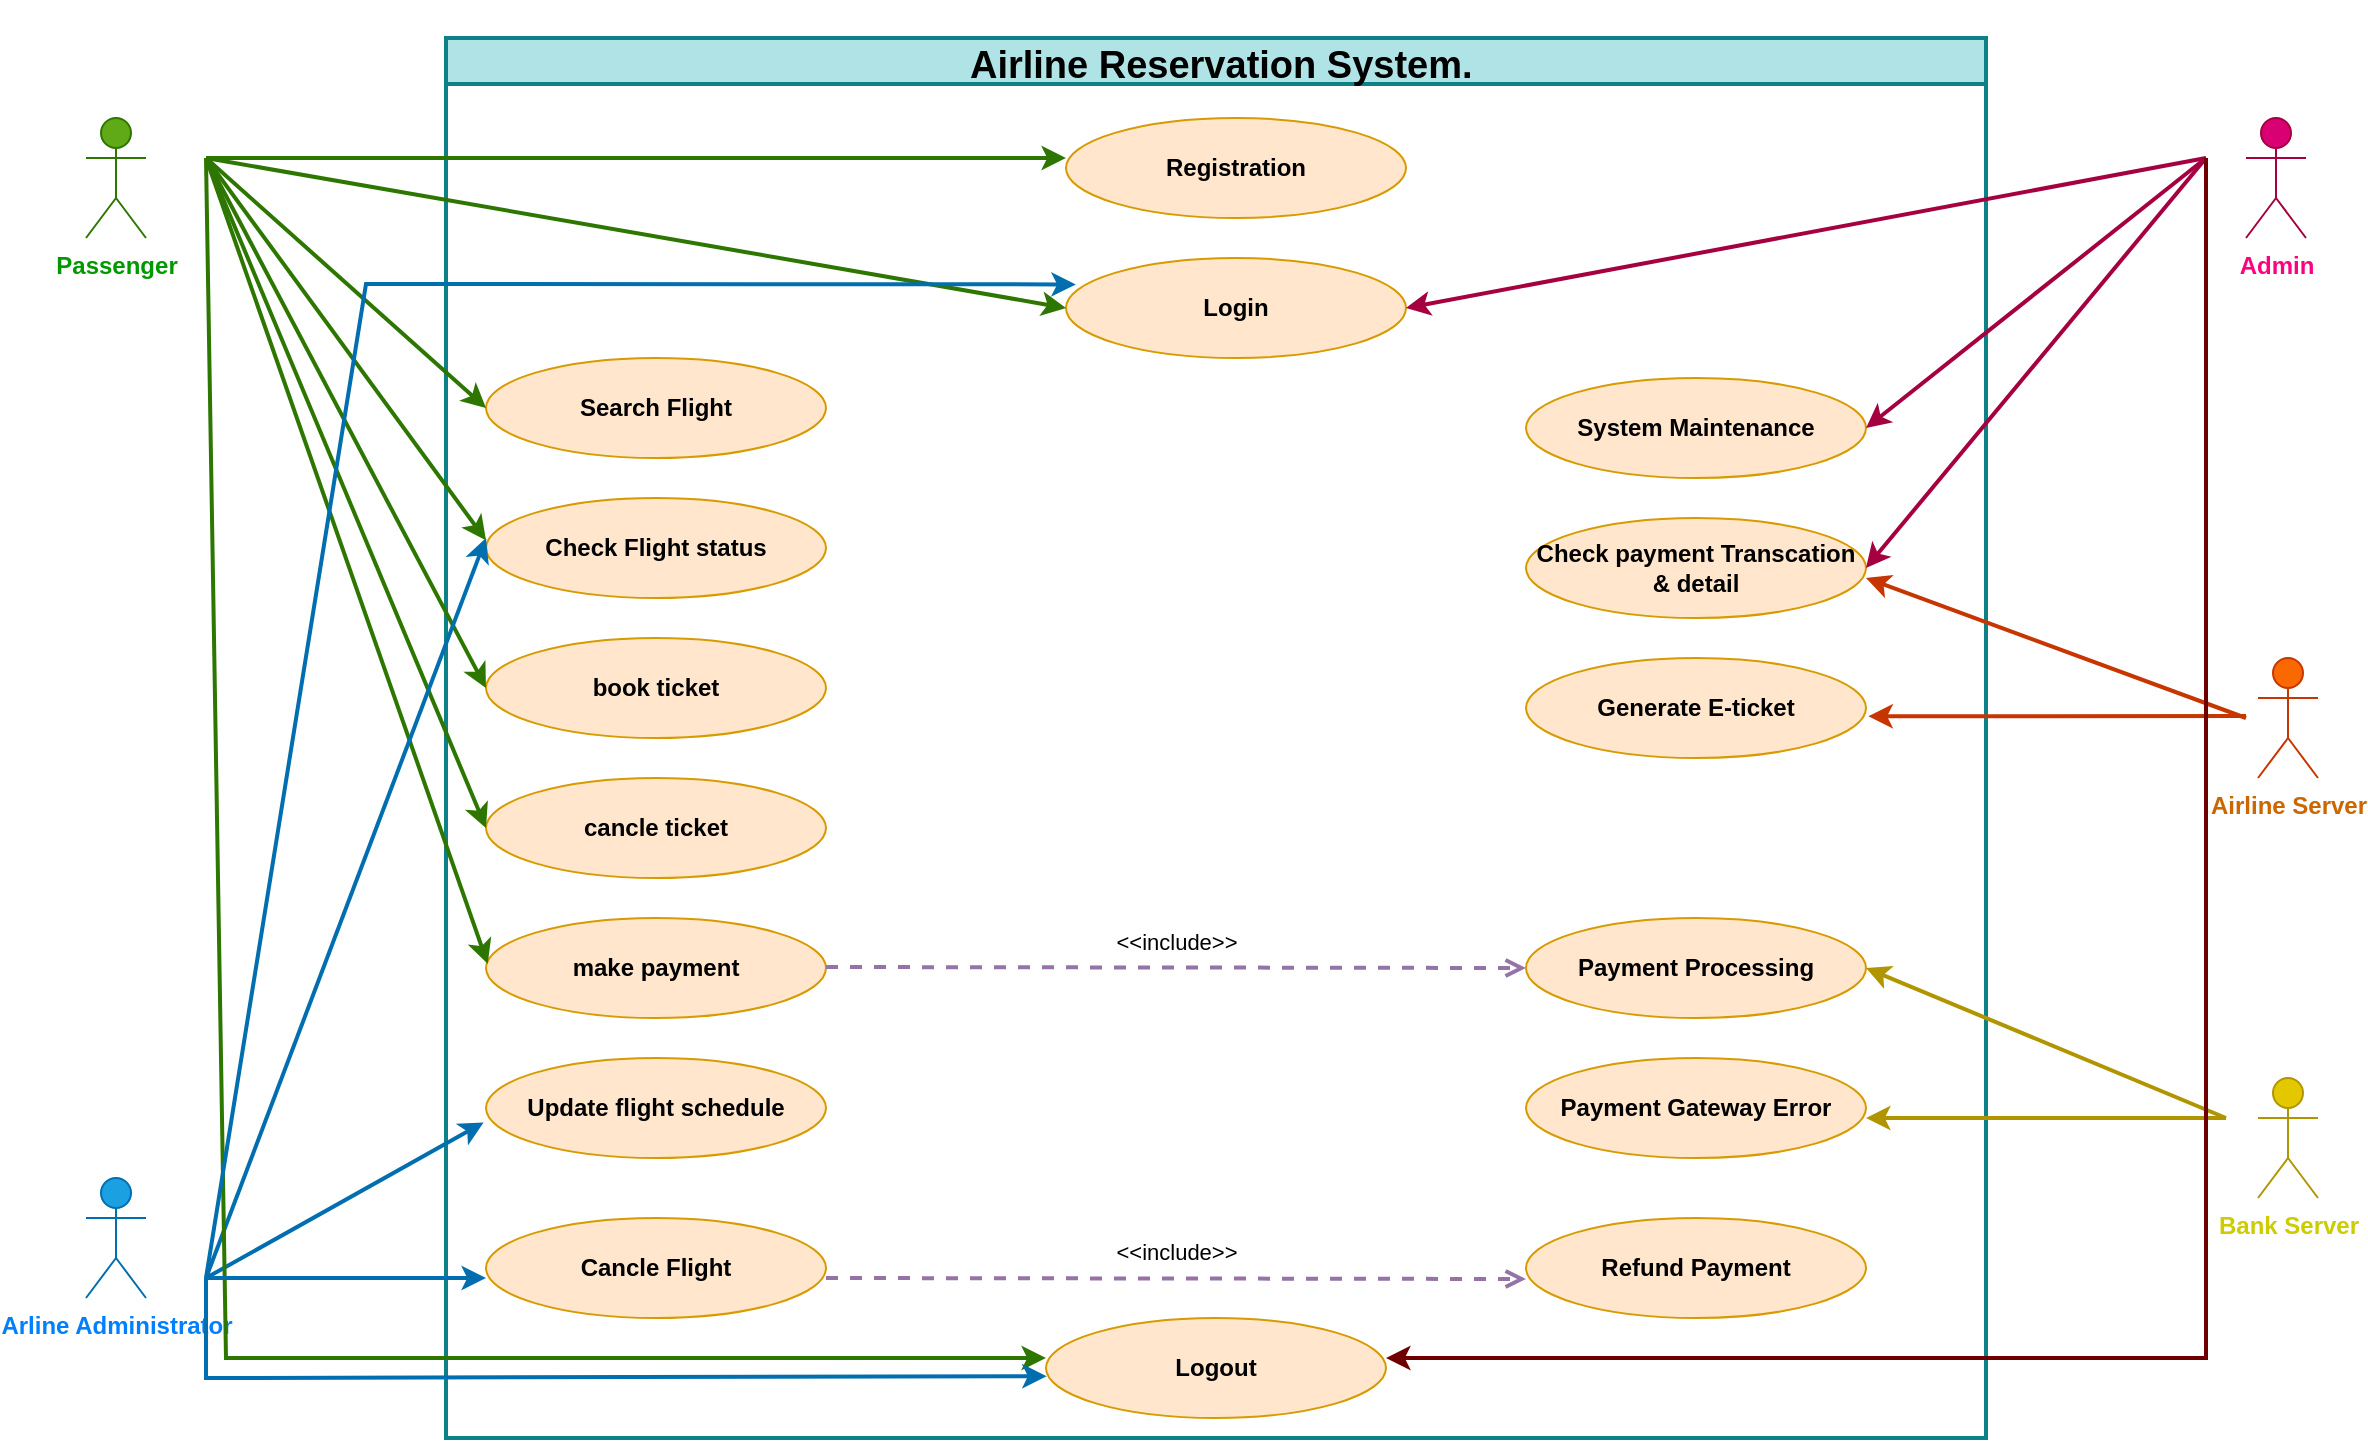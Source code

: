 <mxfile version="23.0.2" type="device">
  <diagram name="Page-1" id="qoPSK3_bSVM6c5hKkzRn">
    <mxGraphModel dx="1036" dy="606" grid="1" gridSize="10" guides="1" tooltips="1" connect="1" arrows="1" fold="1" page="1" pageScale="1" pageWidth="15000" pageHeight="15000" math="0" shadow="0">
      <root>
        <mxCell id="0" />
        <mxCell id="1" parent="0" />
        <mxCell id="u_31ab_1VjcwzQLcm0ZK-1" value="&lt;h1 style=&quot;&quot; class=&quot;template-name-title&quot;&gt;&lt;font style=&quot;font-size: 19px;&quot;&gt;&amp;nbsp;Airline Reservation System.&lt;/font&gt;&lt;/h1&gt;" style="swimlane;whiteSpace=wrap;html=1;fontStyle=1;fillColor=#b0e3e6;strokeColor=#0e8088;strokeWidth=2;" parent="1" vertex="1">
          <mxGeometry x="7070" y="5300" width="770" height="700" as="geometry" />
        </mxCell>
        <mxCell id="u_31ab_1VjcwzQLcm0ZK-2" value="Registration" style="ellipse;whiteSpace=wrap;html=1;fontStyle=1;fillColor=#ffe6cc;strokeColor=#d79b00;" parent="u_31ab_1VjcwzQLcm0ZK-1" vertex="1">
          <mxGeometry x="310" y="40" width="170" height="50" as="geometry" />
        </mxCell>
        <mxCell id="u_31ab_1VjcwzQLcm0ZK-26" value="Login" style="ellipse;whiteSpace=wrap;html=1;fontStyle=1;fillColor=#ffe6cc;strokeColor=#d79b00;" parent="u_31ab_1VjcwzQLcm0ZK-1" vertex="1">
          <mxGeometry x="310" y="110" width="170" height="50" as="geometry" />
        </mxCell>
        <mxCell id="u_31ab_1VjcwzQLcm0ZK-27" value="Logout" style="ellipse;whiteSpace=wrap;html=1;fontStyle=1;fillColor=#ffe6cc;strokeColor=#d79b00;" parent="u_31ab_1VjcwzQLcm0ZK-1" vertex="1">
          <mxGeometry x="300" y="640" width="170" height="50" as="geometry" />
        </mxCell>
        <mxCell id="u_31ab_1VjcwzQLcm0ZK-29" value="Search Flight" style="ellipse;whiteSpace=wrap;html=1;fontStyle=1;fillColor=#ffe6cc;strokeColor=#d79b00;" parent="u_31ab_1VjcwzQLcm0ZK-1" vertex="1">
          <mxGeometry x="20" y="160" width="170" height="50" as="geometry" />
        </mxCell>
        <mxCell id="u_31ab_1VjcwzQLcm0ZK-30" value="Check Flight status" style="ellipse;whiteSpace=wrap;html=1;fontStyle=1;fillColor=#ffe6cc;strokeColor=#d79b00;" parent="u_31ab_1VjcwzQLcm0ZK-1" vertex="1">
          <mxGeometry x="20" y="230" width="170" height="50" as="geometry" />
        </mxCell>
        <mxCell id="u_31ab_1VjcwzQLcm0ZK-37" value="book ticket" style="ellipse;whiteSpace=wrap;html=1;fontStyle=1;fillColor=#ffe6cc;strokeColor=#d79b00;" parent="u_31ab_1VjcwzQLcm0ZK-1" vertex="1">
          <mxGeometry x="20" y="300" width="170" height="50" as="geometry" />
        </mxCell>
        <mxCell id="u_31ab_1VjcwzQLcm0ZK-38" value="make payment" style="ellipse;whiteSpace=wrap;html=1;fontStyle=1;fillColor=#ffe6cc;strokeColor=#d79b00;" parent="u_31ab_1VjcwzQLcm0ZK-1" vertex="1">
          <mxGeometry x="20" y="440" width="170" height="50" as="geometry" />
        </mxCell>
        <mxCell id="u_31ab_1VjcwzQLcm0ZK-39" value="cancle ticket" style="ellipse;whiteSpace=wrap;html=1;fontStyle=1;fillColor=#ffe6cc;strokeColor=#d79b00;" parent="u_31ab_1VjcwzQLcm0ZK-1" vertex="1">
          <mxGeometry x="20" y="370" width="170" height="50" as="geometry" />
        </mxCell>
        <mxCell id="u_31ab_1VjcwzQLcm0ZK-42" value="Update flight schedule" style="ellipse;whiteSpace=wrap;html=1;fontStyle=1;fillColor=#ffe6cc;strokeColor=#d79b00;" parent="u_31ab_1VjcwzQLcm0ZK-1" vertex="1">
          <mxGeometry x="20" y="510" width="170" height="50" as="geometry" />
        </mxCell>
        <mxCell id="u_31ab_1VjcwzQLcm0ZK-44" value="System Maintenance" style="ellipse;whiteSpace=wrap;html=1;fontStyle=1;fillColor=#ffe6cc;strokeColor=#d79b00;" parent="u_31ab_1VjcwzQLcm0ZK-1" vertex="1">
          <mxGeometry x="540" y="170" width="170" height="50" as="geometry" />
        </mxCell>
        <mxCell id="u_31ab_1VjcwzQLcm0ZK-46" value="Check payment Transcation &amp;amp; detail" style="ellipse;whiteSpace=wrap;html=1;fontStyle=1;fillColor=#ffe6cc;strokeColor=#d79b00;" parent="u_31ab_1VjcwzQLcm0ZK-1" vertex="1">
          <mxGeometry x="540" y="240" width="170" height="50" as="geometry" />
        </mxCell>
        <mxCell id="u_31ab_1VjcwzQLcm0ZK-48" value="Generate E-ticket" style="ellipse;whiteSpace=wrap;html=1;fontStyle=1;fillColor=#ffe6cc;strokeColor=#d79b00;" parent="u_31ab_1VjcwzQLcm0ZK-1" vertex="1">
          <mxGeometry x="540" y="310" width="170" height="50" as="geometry" />
        </mxCell>
        <mxCell id="u_31ab_1VjcwzQLcm0ZK-50" value="Payment Processing" style="ellipse;whiteSpace=wrap;html=1;fontStyle=1;fillColor=#ffe6cc;strokeColor=#d79b00;" parent="u_31ab_1VjcwzQLcm0ZK-1" vertex="1">
          <mxGeometry x="540" y="440" width="170" height="50" as="geometry" />
        </mxCell>
        <mxCell id="u_31ab_1VjcwzQLcm0ZK-51" value="&lt;strong&gt;Payment Gateway Error&lt;/strong&gt;" style="ellipse;whiteSpace=wrap;html=1;fontStyle=1;fillColor=#ffe6cc;strokeColor=#d79b00;" parent="u_31ab_1VjcwzQLcm0ZK-1" vertex="1">
          <mxGeometry x="540" y="510" width="170" height="50" as="geometry" />
        </mxCell>
        <mxCell id="u_31ab_1VjcwzQLcm0ZK-52" value="&amp;lt;&amp;lt;include&amp;gt;&amp;gt;" style="html=1;verticalAlign=bottom;labelBackgroundColor=none;endArrow=open;endFill=0;dashed=1;rounded=0;entryX=0;entryY=0.5;entryDx=0;entryDy=0;fillColor=#e1d5e7;strokeColor=#9673a6;strokeWidth=2;" parent="u_31ab_1VjcwzQLcm0ZK-1" target="u_31ab_1VjcwzQLcm0ZK-50" edge="1">
          <mxGeometry y="5" width="160" relative="1" as="geometry">
            <mxPoint x="190" y="464.5" as="sourcePoint" />
            <mxPoint x="350" y="464.5" as="targetPoint" />
            <mxPoint y="1" as="offset" />
          </mxGeometry>
        </mxCell>
        <mxCell id="u_31ab_1VjcwzQLcm0ZK-56" value="" style="endArrow=classic;html=1;rounded=0;entryX=0.006;entryY=0.623;entryDx=0;entryDy=0;entryPerimeter=0;fillColor=#60a917;strokeColor=#2D7600;strokeWidth=2;" parent="u_31ab_1VjcwzQLcm0ZK-1" edge="1">
          <mxGeometry width="50" height="50" relative="1" as="geometry">
            <mxPoint x="-120" y="60" as="sourcePoint" />
            <mxPoint x="20" y="251.15" as="targetPoint" />
          </mxGeometry>
        </mxCell>
        <mxCell id="u_31ab_1VjcwzQLcm0ZK-66" value="" style="endArrow=classic;html=1;rounded=0;fillColor=#e3c800;strokeColor=#B09500;strokeWidth=2;" parent="u_31ab_1VjcwzQLcm0ZK-1" edge="1">
          <mxGeometry width="50" height="50" relative="1" as="geometry">
            <mxPoint x="890" y="540" as="sourcePoint" />
            <mxPoint x="710" y="540" as="targetPoint" />
          </mxGeometry>
        </mxCell>
        <mxCell id="u_31ab_1VjcwzQLcm0ZK-69" value="Cancle Flight" style="ellipse;whiteSpace=wrap;html=1;fontStyle=1;fillColor=#ffe6cc;strokeColor=#d79b00;" parent="u_31ab_1VjcwzQLcm0ZK-1" vertex="1">
          <mxGeometry x="20" y="590" width="170" height="50" as="geometry" />
        </mxCell>
        <mxCell id="u_31ab_1VjcwzQLcm0ZK-76" value="Refund Payment" style="ellipse;whiteSpace=wrap;html=1;fontStyle=1;fillColor=#ffe6cc;strokeColor=#d79b00;" parent="u_31ab_1VjcwzQLcm0ZK-1" vertex="1">
          <mxGeometry x="540" y="590" width="170" height="50" as="geometry" />
        </mxCell>
        <mxCell id="u_31ab_1VjcwzQLcm0ZK-77" value="&amp;lt;&amp;lt;include&amp;gt;&amp;gt;" style="html=1;verticalAlign=bottom;labelBackgroundColor=none;endArrow=open;endFill=0;dashed=1;rounded=0;entryX=0;entryY=0.5;entryDx=0;entryDy=0;strokeWidth=2;fillColor=#e1d5e7;strokeColor=#9673a6;" parent="u_31ab_1VjcwzQLcm0ZK-1" edge="1">
          <mxGeometry y="5" width="160" relative="1" as="geometry">
            <mxPoint x="190" y="620" as="sourcePoint" />
            <mxPoint x="540" y="620.5" as="targetPoint" />
            <mxPoint y="1" as="offset" />
          </mxGeometry>
        </mxCell>
        <mxCell id="u_31ab_1VjcwzQLcm0ZK-24" value="&lt;b style=&quot;&quot;&gt;&lt;font color=&quot;#009900&quot;&gt;Passenger&lt;/font&gt;&lt;/b&gt;" style="shape=umlActor;verticalLabelPosition=bottom;verticalAlign=top;html=1;outlineConnect=0;fillColor=#60a917;fontColor=#ffffff;strokeColor=#2D7600;" parent="1" vertex="1">
          <mxGeometry x="6890" y="5340" width="30" height="60" as="geometry" />
        </mxCell>
        <mxCell id="u_31ab_1VjcwzQLcm0ZK-41" value="&lt;b&gt;&lt;font color=&quot;#007fff&quot;&gt;Arline Administrator&lt;/font&gt;&lt;/b&gt;" style="shape=umlActor;verticalLabelPosition=bottom;verticalAlign=top;html=1;outlineConnect=0;fillColor=#1ba1e2;fontColor=#ffffff;strokeColor=#006EAF;" parent="1" vertex="1">
          <mxGeometry x="6890" y="5870" width="30" height="60" as="geometry" />
        </mxCell>
        <mxCell id="u_31ab_1VjcwzQLcm0ZK-43" value="&lt;font color=&quot;#ff0080&quot;&gt;&lt;b&gt;Admin&lt;/b&gt;&lt;/font&gt;" style="shape=umlActor;verticalLabelPosition=bottom;verticalAlign=top;html=1;outlineConnect=0;fillColor=#d80073;fontColor=#ffffff;strokeColor=#A50040;" parent="1" vertex="1">
          <mxGeometry x="7970" y="5340" width="30" height="60" as="geometry" />
        </mxCell>
        <mxCell id="u_31ab_1VjcwzQLcm0ZK-47" value="&lt;font color=&quot;#cc6600&quot;&gt;&lt;b&gt;Airline Server&lt;/b&gt;&lt;/font&gt;" style="shape=umlActor;verticalLabelPosition=bottom;verticalAlign=top;html=1;outlineConnect=0;fillColor=#fa6800;fontColor=#000000;strokeColor=#C73500;" parent="1" vertex="1">
          <mxGeometry x="7976" y="5610" width="30" height="60" as="geometry" />
        </mxCell>
        <mxCell id="u_31ab_1VjcwzQLcm0ZK-49" value="&lt;b&gt;&lt;font color=&quot;#cccc00&quot;&gt;Bank Server&lt;/font&gt;&lt;/b&gt;" style="shape=umlActor;verticalLabelPosition=bottom;verticalAlign=top;html=1;outlineConnect=0;fillColor=#e3c800;fontColor=#000000;strokeColor=#B09500;" parent="1" vertex="1">
          <mxGeometry x="7976" y="5820" width="30" height="60" as="geometry" />
        </mxCell>
        <mxCell id="u_31ab_1VjcwzQLcm0ZK-53" value="" style="endArrow=classic;html=1;rounded=0;entryX=0;entryY=0.4;entryDx=0;entryDy=0;entryPerimeter=0;fillColor=#60a917;strokeColor=#2D7600;fontStyle=1;strokeWidth=2;" parent="1" target="u_31ab_1VjcwzQLcm0ZK-2" edge="1">
          <mxGeometry width="50" height="50" relative="1" as="geometry">
            <mxPoint x="6950" y="5360" as="sourcePoint" />
            <mxPoint x="7390" y="5480" as="targetPoint" />
          </mxGeometry>
        </mxCell>
        <mxCell id="u_31ab_1VjcwzQLcm0ZK-54" value="" style="endArrow=classic;html=1;rounded=0;entryX=0;entryY=0.5;entryDx=0;entryDy=0;fillColor=#60a917;strokeColor=#2D7600;strokeWidth=2;" parent="1" target="u_31ab_1VjcwzQLcm0ZK-26" edge="1">
          <mxGeometry width="50" height="50" relative="1" as="geometry">
            <mxPoint x="6950" y="5360" as="sourcePoint" />
            <mxPoint x="7390" y="5370" as="targetPoint" />
          </mxGeometry>
        </mxCell>
        <mxCell id="u_31ab_1VjcwzQLcm0ZK-55" value="" style="endArrow=classic;html=1;rounded=0;entryX=0;entryY=0.5;entryDx=0;entryDy=0;fillColor=#60a917;strokeColor=#2D7600;strokeWidth=2;" parent="1" target="u_31ab_1VjcwzQLcm0ZK-29" edge="1">
          <mxGeometry width="50" height="50" relative="1" as="geometry">
            <mxPoint x="6950" y="5360" as="sourcePoint" />
            <mxPoint x="7390" y="5445" as="targetPoint" />
          </mxGeometry>
        </mxCell>
        <mxCell id="u_31ab_1VjcwzQLcm0ZK-57" value="" style="endArrow=classic;html=1;rounded=0;entryX=0;entryY=0.5;entryDx=0;entryDy=0;fillColor=#60a917;strokeColor=#2D7600;strokeWidth=2;" parent="1" target="u_31ab_1VjcwzQLcm0ZK-37" edge="1">
          <mxGeometry width="50" height="50" relative="1" as="geometry">
            <mxPoint x="6950" y="5360" as="sourcePoint" />
            <mxPoint x="7410" y="5465" as="targetPoint" />
          </mxGeometry>
        </mxCell>
        <mxCell id="u_31ab_1VjcwzQLcm0ZK-58" value="" style="endArrow=classic;html=1;rounded=0;entryX=0;entryY=0.5;entryDx=0;entryDy=0;fillColor=#60a917;strokeColor=#2D7600;strokeWidth=2;" parent="1" target="u_31ab_1VjcwzQLcm0ZK-39" edge="1">
          <mxGeometry width="50" height="50" relative="1" as="geometry">
            <mxPoint x="6950" y="5360" as="sourcePoint" />
            <mxPoint x="7100" y="5635" as="targetPoint" />
          </mxGeometry>
        </mxCell>
        <mxCell id="u_31ab_1VjcwzQLcm0ZK-59" value="" style="endArrow=classic;html=1;rounded=0;entryX=0.005;entryY=0.459;entryDx=0;entryDy=0;entryPerimeter=0;fillColor=#60a917;strokeColor=#2D7600;strokeWidth=2;" parent="1" target="u_31ab_1VjcwzQLcm0ZK-38" edge="1">
          <mxGeometry width="50" height="50" relative="1" as="geometry">
            <mxPoint x="6950" y="5360" as="sourcePoint" />
            <mxPoint x="7090" y="5760" as="targetPoint" />
          </mxGeometry>
        </mxCell>
        <mxCell id="u_31ab_1VjcwzQLcm0ZK-60" value="" style="endArrow=classic;html=1;rounded=0;entryX=1;entryY=0.5;entryDx=0;entryDy=0;fillColor=#d80073;strokeColor=#A50040;strokeWidth=2;" parent="1" target="u_31ab_1VjcwzQLcm0ZK-26" edge="1">
          <mxGeometry width="50" height="50" relative="1" as="geometry">
            <mxPoint x="7950" y="5360" as="sourcePoint" />
            <mxPoint x="7555" y="5444" as="targetPoint" />
          </mxGeometry>
        </mxCell>
        <mxCell id="u_31ab_1VjcwzQLcm0ZK-61" value="" style="endArrow=classic;html=1;rounded=0;entryX=1;entryY=0.5;entryDx=0;entryDy=0;fillColor=#d80073;strokeColor=#A50040;strokeWidth=2;" parent="1" target="u_31ab_1VjcwzQLcm0ZK-44" edge="1">
          <mxGeometry width="50" height="50" relative="1" as="geometry">
            <mxPoint x="7950" y="5360" as="sourcePoint" />
            <mxPoint x="7560" y="5445" as="targetPoint" />
          </mxGeometry>
        </mxCell>
        <mxCell id="u_31ab_1VjcwzQLcm0ZK-62" value="" style="endArrow=classic;html=1;rounded=0;entryX=1;entryY=0.5;entryDx=0;entryDy=0;fillColor=#d80073;strokeColor=#A50040;strokeWidth=2;" parent="1" target="u_31ab_1VjcwzQLcm0ZK-46" edge="1">
          <mxGeometry width="50" height="50" relative="1" as="geometry">
            <mxPoint x="7950" y="5360" as="sourcePoint" />
            <mxPoint x="7790" y="5505" as="targetPoint" />
          </mxGeometry>
        </mxCell>
        <mxCell id="u_31ab_1VjcwzQLcm0ZK-63" value="" style="endArrow=classic;html=1;rounded=0;entryX=1;entryY=0.6;entryDx=0;entryDy=0;entryPerimeter=0;fillColor=#fa6800;strokeColor=#C73500;strokeWidth=2;" parent="1" target="u_31ab_1VjcwzQLcm0ZK-46" edge="1">
          <mxGeometry width="50" height="50" relative="1" as="geometry">
            <mxPoint x="7970" y="5640" as="sourcePoint" />
            <mxPoint x="7790" y="5575" as="targetPoint" />
          </mxGeometry>
        </mxCell>
        <mxCell id="u_31ab_1VjcwzQLcm0ZK-64" value="" style="endArrow=classic;html=1;rounded=0;entryX=1.007;entryY=0.583;entryDx=0;entryDy=0;entryPerimeter=0;fillColor=#fa6800;strokeColor=#C73500;strokeWidth=2;" parent="1" target="u_31ab_1VjcwzQLcm0ZK-48" edge="1">
          <mxGeometry width="50" height="50" relative="1" as="geometry">
            <mxPoint x="7970" y="5639" as="sourcePoint" />
            <mxPoint x="7790" y="5640" as="targetPoint" />
          </mxGeometry>
        </mxCell>
        <mxCell id="u_31ab_1VjcwzQLcm0ZK-65" value="" style="endArrow=classic;html=1;rounded=0;entryX=1;entryY=0.5;entryDx=0;entryDy=0;fillColor=#e3c800;strokeColor=#B09500;strokeWidth=2;" parent="1" target="u_31ab_1VjcwzQLcm0ZK-50" edge="1">
          <mxGeometry width="50" height="50" relative="1" as="geometry">
            <mxPoint x="7960" y="5840" as="sourcePoint" />
            <mxPoint x="7791" y="5649" as="targetPoint" />
          </mxGeometry>
        </mxCell>
        <mxCell id="u_31ab_1VjcwzQLcm0ZK-67" value="" style="endArrow=classic;html=1;rounded=0;entryX=-0.007;entryY=0.644;entryDx=0;entryDy=0;entryPerimeter=0;fillColor=#1ba1e2;strokeColor=#006EAF;strokeWidth=2;" parent="1" target="u_31ab_1VjcwzQLcm0ZK-42" edge="1">
          <mxGeometry width="50" height="50" relative="1" as="geometry">
            <mxPoint x="6950" y="5920" as="sourcePoint" />
            <mxPoint x="6920" y="5850" as="targetPoint" />
          </mxGeometry>
        </mxCell>
        <mxCell id="u_31ab_1VjcwzQLcm0ZK-68" value="" style="endArrow=classic;html=1;rounded=0;strokeWidth=2;fillColor=#1ba1e2;strokeColor=#006EAF;" parent="1" edge="1">
          <mxGeometry width="50" height="50" relative="1" as="geometry">
            <mxPoint x="6950" y="5920" as="sourcePoint" />
            <mxPoint x="7090" y="5550" as="targetPoint" />
          </mxGeometry>
        </mxCell>
        <mxCell id="u_31ab_1VjcwzQLcm0ZK-71" value="" style="endArrow=classic;html=1;rounded=0;entryX=1;entryY=0.4;entryDx=0;entryDy=0;entryPerimeter=0;fillColor=#a20025;strokeColor=#6F0000;strokeWidth=2;" parent="1" target="u_31ab_1VjcwzQLcm0ZK-27" edge="1">
          <mxGeometry width="50" height="50" relative="1" as="geometry">
            <mxPoint x="7950" y="5360" as="sourcePoint" />
            <mxPoint x="7540" y="5970" as="targetPoint" />
            <Array as="points">
              <mxPoint x="7950" y="5960" />
            </Array>
          </mxGeometry>
        </mxCell>
        <mxCell id="u_31ab_1VjcwzQLcm0ZK-73" value="" style="endArrow=classic;html=1;rounded=0;entryX=0;entryY=0.4;entryDx=0;entryDy=0;entryPerimeter=0;fillColor=#60a917;strokeColor=#2D7600;strokeWidth=2;" parent="1" target="u_31ab_1VjcwzQLcm0ZK-27" edge="1">
          <mxGeometry width="50" height="50" relative="1" as="geometry">
            <mxPoint x="6950" y="5360" as="sourcePoint" />
            <mxPoint x="7320.0" y="5965" as="targetPoint" />
            <Array as="points">
              <mxPoint x="6960" y="5960" />
            </Array>
          </mxGeometry>
        </mxCell>
        <mxCell id="u_31ab_1VjcwzQLcm0ZK-74" value="" style="endArrow=classic;html=1;rounded=0;entryX=0.029;entryY=0.264;entryDx=0;entryDy=0;entryPerimeter=0;fillColor=#1ba1e2;strokeColor=#006EAF;strokeWidth=2;" parent="1" target="u_31ab_1VjcwzQLcm0ZK-26" edge="1">
          <mxGeometry width="50" height="50" relative="1" as="geometry">
            <mxPoint x="6950" y="5920" as="sourcePoint" />
            <mxPoint x="7300" y="5660" as="targetPoint" />
            <Array as="points">
              <mxPoint x="7030" y="5423" />
            </Array>
          </mxGeometry>
        </mxCell>
        <mxCell id="u_31ab_1VjcwzQLcm0ZK-70" value="" style="endArrow=classic;html=1;rounded=0;fillColor=#1ba1e2;strokeColor=#006EAF;strokeWidth=2;" parent="1" edge="1">
          <mxGeometry width="50" height="50" relative="1" as="geometry">
            <mxPoint x="6950" y="5920" as="sourcePoint" />
            <mxPoint x="7090" y="5920" as="targetPoint" />
          </mxGeometry>
        </mxCell>
        <mxCell id="u_31ab_1VjcwzQLcm0ZK-75" value="" style="endArrow=classic;html=1;rounded=0;entryX=0.002;entryY=0.582;entryDx=0;entryDy=0;entryPerimeter=0;fillColor=#1ba1e2;strokeColor=#006EAF;strokeWidth=2;" parent="1" target="u_31ab_1VjcwzQLcm0ZK-27" edge="1">
          <mxGeometry width="50" height="50" relative="1" as="geometry">
            <mxPoint x="6950" y="5920" as="sourcePoint" />
            <mxPoint x="7140" y="6010" as="targetPoint" />
            <Array as="points">
              <mxPoint x="6950" y="5970" />
            </Array>
          </mxGeometry>
        </mxCell>
      </root>
    </mxGraphModel>
  </diagram>
</mxfile>
